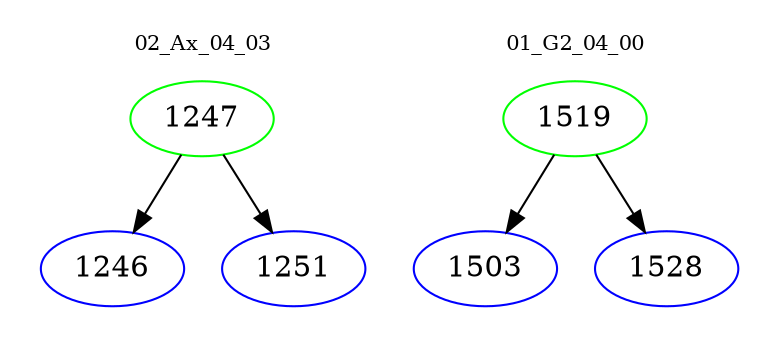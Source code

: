 digraph{
subgraph cluster_0 {
color = white
label = "02_Ax_04_03";
fontsize=10;
T0_1247 [label="1247", color="green"]
T0_1247 -> T0_1246 [color="black"]
T0_1246 [label="1246", color="blue"]
T0_1247 -> T0_1251 [color="black"]
T0_1251 [label="1251", color="blue"]
}
subgraph cluster_1 {
color = white
label = "01_G2_04_00";
fontsize=10;
T1_1519 [label="1519", color="green"]
T1_1519 -> T1_1503 [color="black"]
T1_1503 [label="1503", color="blue"]
T1_1519 -> T1_1528 [color="black"]
T1_1528 [label="1528", color="blue"]
}
}
